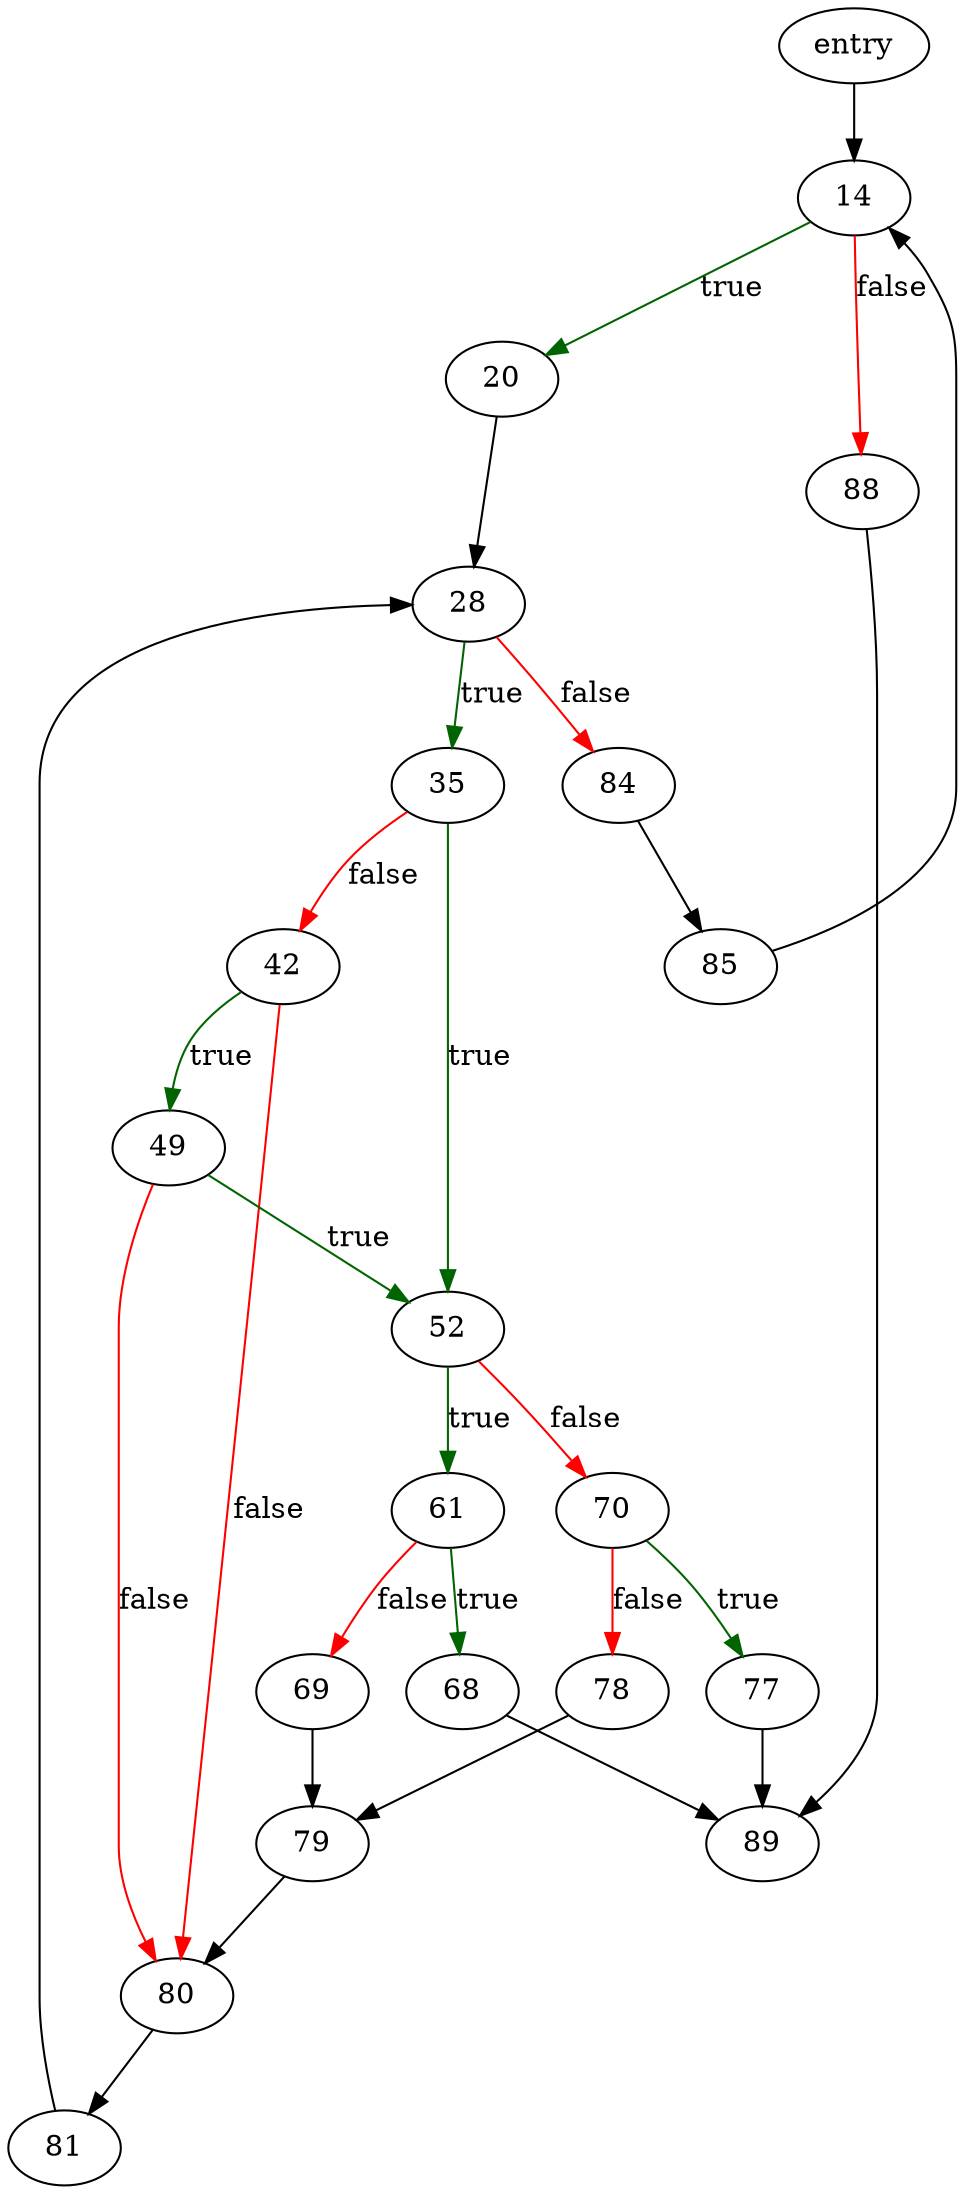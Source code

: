 digraph "fkParentIsModified" {
	// Node definitions.
	4 [label=entry];
	14;
	20;
	28;
	35;
	42;
	49;
	52;
	61;
	68;
	69;
	70;
	77;
	78;
	79;
	80;
	81;
	84;
	85;
	88;
	89;

	// Edge definitions.
	4 -> 14;
	14 -> 20 [
		color=darkgreen
		label=true
	];
	14 -> 88 [
		color=red
		label=false
	];
	20 -> 28;
	28 -> 35 [
		color=darkgreen
		label=true
	];
	28 -> 84 [
		color=red
		label=false
	];
	35 -> 42 [
		color=red
		label=false
	];
	35 -> 52 [
		color=darkgreen
		label=true
	];
	42 -> 49 [
		color=darkgreen
		label=true
	];
	42 -> 80 [
		color=red
		label=false
	];
	49 -> 52 [
		color=darkgreen
		label=true
	];
	49 -> 80 [
		color=red
		label=false
	];
	52 -> 61 [
		color=darkgreen
		label=true
	];
	52 -> 70 [
		color=red
		label=false
	];
	61 -> 68 [
		color=darkgreen
		label=true
	];
	61 -> 69 [
		color=red
		label=false
	];
	68 -> 89;
	69 -> 79;
	70 -> 77 [
		color=darkgreen
		label=true
	];
	70 -> 78 [
		color=red
		label=false
	];
	77 -> 89;
	78 -> 79;
	79 -> 80;
	80 -> 81;
	81 -> 28;
	84 -> 85;
	85 -> 14;
	88 -> 89;
}